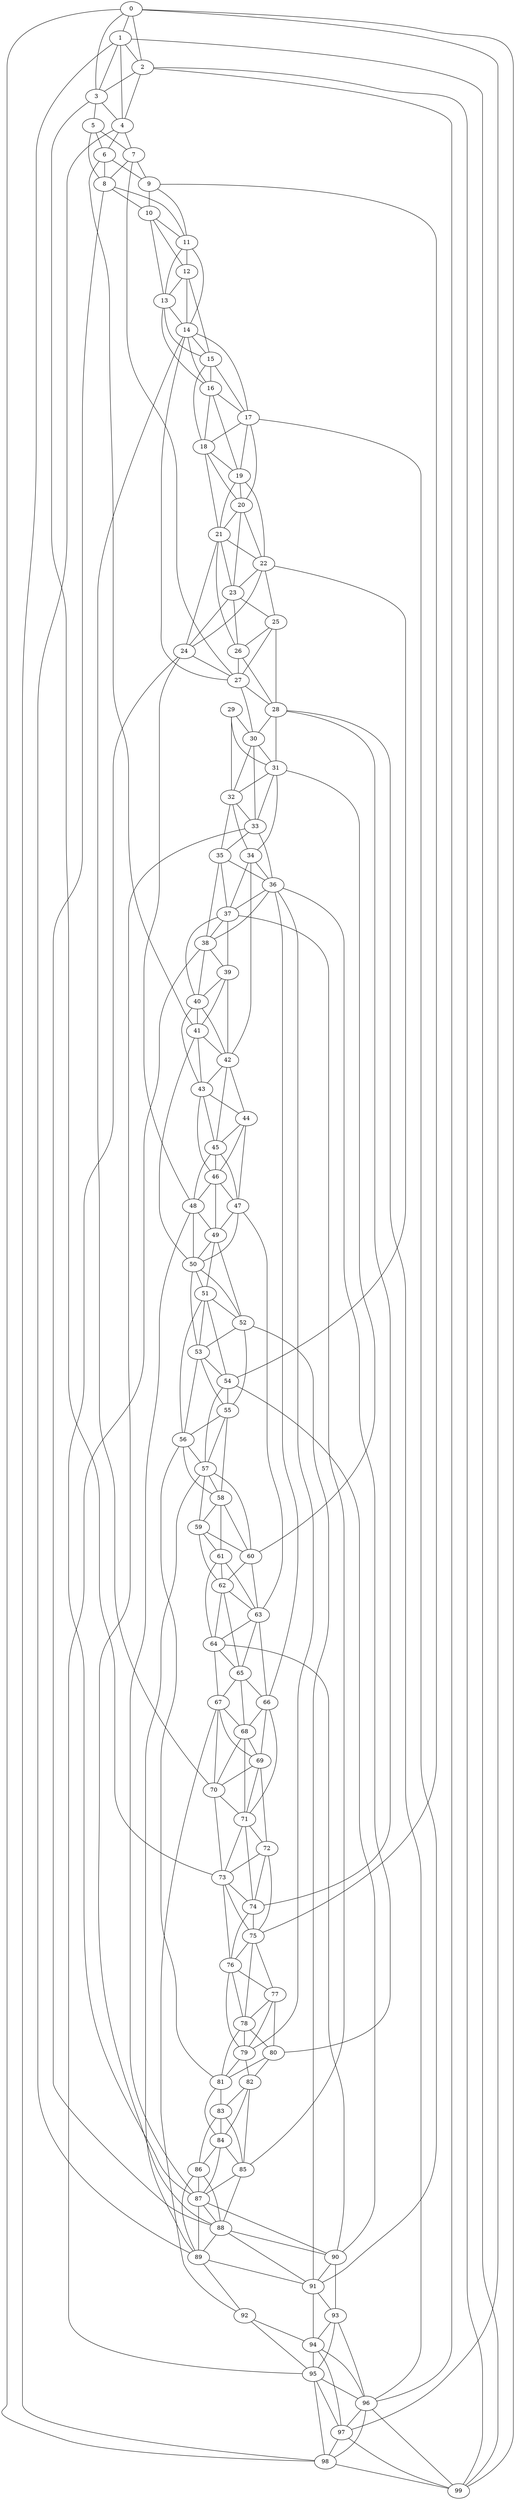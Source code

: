 strict graph "watts_strogatz_graph(100,6,0.1)" {
0;
1;
2;
3;
4;
5;
6;
7;
8;
9;
10;
11;
12;
13;
14;
15;
16;
17;
18;
19;
20;
21;
22;
23;
24;
25;
26;
27;
28;
29;
30;
31;
32;
33;
34;
35;
36;
37;
38;
39;
40;
41;
42;
43;
44;
45;
46;
47;
48;
49;
50;
51;
52;
53;
54;
55;
56;
57;
58;
59;
60;
61;
62;
63;
64;
65;
66;
67;
68;
69;
70;
71;
72;
73;
74;
75;
76;
77;
78;
79;
80;
81;
82;
83;
84;
85;
86;
87;
88;
89;
90;
91;
92;
93;
94;
95;
96;
97;
98;
99;
0 -- 1  [is_available=True, prob="0.365337607583"];
0 -- 2  [is_available=True, prob="0.887632171109"];
0 -- 3  [is_available=True, prob="1.0"];
0 -- 97  [is_available=True, prob="0.409542424575"];
0 -- 98  [is_available=True, prob="0.778049423621"];
0 -- 99  [is_available=True, prob="0.133529766874"];
1 -- 2  [is_available=True, prob="0.293041345444"];
1 -- 99  [is_available=True, prob="0.066162871888"];
1 -- 4  [is_available=True, prob="0.66456325761"];
1 -- 98  [is_available=True, prob="1.0"];
1 -- 3  [is_available=True, prob="0.203092920442"];
2 -- 3  [is_available=True, prob="1.0"];
2 -- 4  [is_available=True, prob="0.888797805684"];
2 -- 96  [is_available=True, prob="0.489768283896"];
2 -- 99  [is_available=True, prob="1.0"];
3 -- 4  [is_available=True, prob="0.366603285587"];
3 -- 5  [is_available=True, prob="0.957696419038"];
3 -- 73  [is_available=True, prob="0.180305466048"];
4 -- 6  [is_available=True, prob="0.63240428238"];
4 -- 7  [is_available=True, prob="1.0"];
4 -- 89  [is_available=True, prob="0.438925808694"];
5 -- 6  [is_available=True, prob="0.407101876914"];
5 -- 7  [is_available=True, prob="1.0"];
5 -- 8  [is_available=True, prob="0.42342668146"];
6 -- 8  [is_available=True, prob="1.0"];
6 -- 9  [is_available=True, prob="0.673326797183"];
6 -- 41  [is_available=True, prob="1.0"];
7 -- 8  [is_available=True, prob="0.0844310907864"];
7 -- 9  [is_available=True, prob="0.0783928975092"];
7 -- 27  [is_available=True, prob="1.0"];
8 -- 10  [is_available=True, prob="1.0"];
8 -- 11  [is_available=True, prob="0.306984256146"];
8 -- 88  [is_available=True, prob="1.0"];
9 -- 75  [is_available=True, prob="0.425220816364"];
9 -- 10  [is_available=True, prob="0.654227114831"];
9 -- 11  [is_available=True, prob="0.145584988111"];
10 -- 11  [is_available=True, prob="0.988811994371"];
10 -- 12  [is_available=True, prob="0.6817660034"];
10 -- 13  [is_available=True, prob="0.409965086795"];
11 -- 12  [is_available=True, prob="0.276934105959"];
11 -- 13  [is_available=True, prob="0.345029356215"];
11 -- 14  [is_available=True, prob="0.443388494745"];
12 -- 13  [is_available=True, prob="0.231865507252"];
12 -- 14  [is_available=True, prob="0.840129786952"];
12 -- 15  [is_available=True, prob="1.0"];
13 -- 14  [is_available=True, prob="0.0384070991585"];
13 -- 15  [is_available=True, prob="0.434038785459"];
13 -- 16  [is_available=True, prob="0.428711493768"];
14 -- 70  [is_available=True, prob="0.169184958978"];
14 -- 15  [is_available=True, prob="0.0919511688834"];
14 -- 16  [is_available=True, prob="1.0"];
14 -- 17  [is_available=True, prob="0.61444543454"];
14 -- 27  [is_available=True, prob="0.467325382765"];
15 -- 16  [is_available=True, prob="0.590151512296"];
15 -- 17  [is_available=True, prob="0.839196880916"];
15 -- 18  [is_available=True, prob="0.61730061218"];
16 -- 17  [is_available=True, prob="1.0"];
16 -- 18  [is_available=True, prob="0.123257321464"];
16 -- 19  [is_available=True, prob="0.201061927069"];
17 -- 18  [is_available=True, prob="0.991215751636"];
17 -- 19  [is_available=True, prob="0.315233245503"];
17 -- 20  [is_available=True, prob="1.0"];
17 -- 91  [is_available=True, prob="1.0"];
18 -- 19  [is_available=True, prob="0.714731581129"];
18 -- 20  [is_available=True, prob="0.612152757286"];
18 -- 21  [is_available=True, prob="0.303781591464"];
19 -- 20  [is_available=True, prob="1.0"];
19 -- 21  [is_available=True, prob="0.307325257691"];
19 -- 22  [is_available=True, prob="1.0"];
20 -- 21  [is_available=True, prob="1.0"];
20 -- 22  [is_available=True, prob="0.461048411971"];
20 -- 23  [is_available=True, prob="0.0290169902372"];
21 -- 22  [is_available=True, prob="1.0"];
21 -- 23  [is_available=True, prob="0.0643173193092"];
21 -- 24  [is_available=True, prob="0.768208189136"];
21 -- 26  [is_available=True, prob="0.329051453056"];
22 -- 54  [is_available=True, prob="0.572498881576"];
22 -- 23  [is_available=True, prob="0.763766511136"];
22 -- 24  [is_available=True, prob="0.838986184459"];
22 -- 25  [is_available=True, prob="0.107018902021"];
23 -- 24  [is_available=True, prob="0.91532085641"];
23 -- 25  [is_available=True, prob="0.91823266136"];
23 -- 26  [is_available=True, prob="0.607282990313"];
24 -- 87  [is_available=True, prob="0.53148136325"];
24 -- 48  [is_available=True, prob="1.0"];
24 -- 27  [is_available=True, prob="0.101319208174"];
25 -- 26  [is_available=True, prob="0.499125514617"];
25 -- 27  [is_available=True, prob="0.750315116211"];
25 -- 28  [is_available=True, prob="0.979419427576"];
26 -- 27  [is_available=True, prob="0.601274811281"];
26 -- 28  [is_available=True, prob="0.238454695038"];
27 -- 28  [is_available=True, prob="0.989400693466"];
27 -- 30  [is_available=True, prob="0.596993415513"];
28 -- 96  [is_available=True, prob="0.734966876493"];
28 -- 74  [is_available=True, prob="0.0831438369021"];
28 -- 30  [is_available=True, prob="0.0216671790904"];
28 -- 31  [is_available=True, prob="1.0"];
29 -- 32  [is_available=True, prob="0.659222321546"];
29 -- 30  [is_available=True, prob="0.336862866492"];
29 -- 31  [is_available=True, prob="1.0"];
30 -- 32  [is_available=True, prob="0.993377663017"];
30 -- 33  [is_available=True, prob="0.855283116719"];
30 -- 31  [is_available=True, prob="0.567881088062"];
31 -- 32  [is_available=True, prob="0.320501379847"];
31 -- 33  [is_available=True, prob="0.502389276612"];
31 -- 34  [is_available=True, prob="0.375534146821"];
31 -- 60  [is_available=True, prob="0.18925138886"];
32 -- 33  [is_available=True, prob="0.544347923079"];
32 -- 34  [is_available=True, prob="0.887408123322"];
32 -- 35  [is_available=True, prob="0.638578507361"];
33 -- 35  [is_available=True, prob="1.0"];
33 -- 36  [is_available=True, prob="0.953215944565"];
33 -- 88  [is_available=True, prob="0.846556602304"];
34 -- 36  [is_available=True, prob="0.0307115973669"];
34 -- 37  [is_available=True, prob="0.0521243088505"];
34 -- 42  [is_available=True, prob="0.184386783144"];
35 -- 36  [is_available=True, prob="0.531078311121"];
35 -- 37  [is_available=True, prob="0.155247143026"];
35 -- 38  [is_available=True, prob="0.56012998476"];
36 -- 37  [is_available=True, prob="0.983266540908"];
36 -- 38  [is_available=True, prob="0.250554509417"];
36 -- 66  [is_available=True, prob="0.356412673981"];
36 -- 79  [is_available=True, prob="0.67545522522"];
36 -- 80  [is_available=True, prob="1.0"];
37 -- 38  [is_available=True, prob="0.205579225504"];
37 -- 39  [is_available=True, prob="0.567537391924"];
37 -- 40  [is_available=True, prob="1.0"];
37 -- 85  [is_available=True, prob="1.0"];
38 -- 39  [is_available=True, prob="0.840266256544"];
38 -- 40  [is_available=True, prob="0.189733319547"];
38 -- 95  [is_available=True, prob="1.0"];
39 -- 40  [is_available=True, prob="0.892086893827"];
39 -- 41  [is_available=True, prob="0.869387231509"];
39 -- 42  [is_available=True, prob="1.0"];
40 -- 41  [is_available=True, prob="1.0"];
40 -- 42  [is_available=True, prob="0.97630207174"];
40 -- 43  [is_available=True, prob="0.282970947291"];
41 -- 42  [is_available=True, prob="0.938158137651"];
41 -- 43  [is_available=True, prob="0.790673280862"];
41 -- 50  [is_available=True, prob="0.296250127123"];
42 -- 43  [is_available=True, prob="0.359119426984"];
42 -- 44  [is_available=True, prob="0.357741952201"];
42 -- 45  [is_available=True, prob="1.0"];
43 -- 44  [is_available=True, prob="1.0"];
43 -- 45  [is_available=True, prob="0.287683025841"];
43 -- 46  [is_available=True, prob="0.940736441551"];
44 -- 45  [is_available=True, prob="0.689475510457"];
44 -- 46  [is_available=True, prob="0.572580919102"];
44 -- 47  [is_available=True, prob="1.0"];
45 -- 46  [is_available=True, prob="0.933726649355"];
45 -- 47  [is_available=True, prob="1.0"];
45 -- 48  [is_available=True, prob="0.142624461746"];
46 -- 47  [is_available=True, prob="0.551512915018"];
46 -- 48  [is_available=True, prob="1.0"];
46 -- 49  [is_available=True, prob="1.0"];
47 -- 49  [is_available=True, prob="1.0"];
47 -- 50  [is_available=True, prob="0.107260547122"];
47 -- 63  [is_available=True, prob="1.0"];
48 -- 49  [is_available=True, prob="0.563806938116"];
48 -- 50  [is_available=True, prob="0.884577132698"];
48 -- 87  [is_available=True, prob="1.0"];
49 -- 50  [is_available=True, prob="0.445278549221"];
49 -- 51  [is_available=True, prob="0.535287228044"];
49 -- 52  [is_available=True, prob="0.0289383161474"];
50 -- 51  [is_available=True, prob="0.117557186581"];
50 -- 52  [is_available=True, prob="0.343992752879"];
50 -- 53  [is_available=True, prob="1.0"];
51 -- 52  [is_available=True, prob="0.368063184241"];
51 -- 53  [is_available=True, prob="0.794706391227"];
51 -- 54  [is_available=True, prob="1.0"];
51 -- 56  [is_available=True, prob="0.744244319488"];
52 -- 53  [is_available=True, prob="0.759045874882"];
52 -- 55  [is_available=True, prob="1.0"];
52 -- 91  [is_available=True, prob="0.803077521337"];
53 -- 54  [is_available=True, prob="0.166139578472"];
53 -- 55  [is_available=True, prob="1.0"];
53 -- 56  [is_available=True, prob="1.0"];
54 -- 55  [is_available=True, prob="0.542785568964"];
54 -- 57  [is_available=True, prob="0.34822533583"];
54 -- 90  [is_available=True, prob="0.641099199224"];
55 -- 56  [is_available=True, prob="0.032705761945"];
55 -- 57  [is_available=True, prob="1.0"];
55 -- 58  [is_available=True, prob="1.0"];
56 -- 81  [is_available=True, prob="1.0"];
56 -- 57  [is_available=True, prob="0.0865970025629"];
56 -- 58  [is_available=True, prob="0.00638158583988"];
57 -- 89  [is_available=True, prob="0.319169811132"];
57 -- 58  [is_available=True, prob="0.904894839412"];
57 -- 59  [is_available=True, prob="0.451974634951"];
57 -- 60  [is_available=True, prob="0.998208675424"];
58 -- 59  [is_available=True, prob="0.924027158104"];
58 -- 60  [is_available=True, prob="0.60391026655"];
58 -- 61  [is_available=True, prob="1.0"];
59 -- 60  [is_available=True, prob="0.771312203022"];
59 -- 61  [is_available=True, prob="1.0"];
59 -- 62  [is_available=True, prob="0.708176252505"];
60 -- 62  [is_available=True, prob="0.333635808328"];
60 -- 63  [is_available=True, prob="0.44223480138"];
61 -- 64  [is_available=True, prob="0.842244872827"];
61 -- 62  [is_available=True, prob="1.0"];
61 -- 63  [is_available=True, prob="0.961215146229"];
62 -- 64  [is_available=True, prob="0.430174544197"];
62 -- 65  [is_available=True, prob="0.38395614057"];
62 -- 63  [is_available=True, prob="0.245725903217"];
63 -- 64  [is_available=True, prob="0.73509308994"];
63 -- 65  [is_available=True, prob="0.555326212491"];
63 -- 66  [is_available=True, prob="0.905310136861"];
64 -- 65  [is_available=True, prob="0.732809830129"];
64 -- 67  [is_available=True, prob="1.0"];
64 -- 90  [is_available=True, prob="1.0"];
65 -- 66  [is_available=True, prob="1.0"];
65 -- 67  [is_available=True, prob="1.0"];
65 -- 68  [is_available=True, prob="0.664898224728"];
66 -- 68  [is_available=True, prob="0.543749291281"];
66 -- 69  [is_available=True, prob="1.0"];
66 -- 71  [is_available=True, prob="0.0647659789406"];
67 -- 68  [is_available=True, prob="0.0826840441389"];
67 -- 69  [is_available=True, prob="0.632573701447"];
67 -- 70  [is_available=True, prob="1.0"];
67 -- 92  [is_available=True, prob="0.214916857486"];
68 -- 69  [is_available=True, prob="1.0"];
68 -- 70  [is_available=True, prob="0.502204040534"];
68 -- 71  [is_available=True, prob="0.601990464309"];
69 -- 70  [is_available=True, prob="1.0"];
69 -- 71  [is_available=True, prob="0.0692039967186"];
69 -- 72  [is_available=True, prob="0.128368762036"];
70 -- 71  [is_available=True, prob="1.0"];
70 -- 73  [is_available=True, prob="0.122088595564"];
71 -- 72  [is_available=True, prob="0.598981963174"];
71 -- 73  [is_available=True, prob="0.623683924082"];
71 -- 74  [is_available=True, prob="1.0"];
72 -- 73  [is_available=True, prob="1.0"];
72 -- 74  [is_available=True, prob="1.0"];
72 -- 75  [is_available=True, prob="1.0"];
73 -- 74  [is_available=True, prob="0.330511210726"];
73 -- 75  [is_available=True, prob="0.0275487029024"];
73 -- 76  [is_available=True, prob="0.781056974235"];
74 -- 75  [is_available=True, prob="0.419225546121"];
74 -- 76  [is_available=True, prob="1.0"];
75 -- 76  [is_available=True, prob="1.0"];
75 -- 77  [is_available=True, prob="0.857481817484"];
75 -- 78  [is_available=True, prob="1.0"];
76 -- 77  [is_available=True, prob="1.0"];
76 -- 78  [is_available=True, prob="0.646212749024"];
76 -- 79  [is_available=True, prob="0.114243531521"];
77 -- 78  [is_available=True, prob="1.0"];
77 -- 79  [is_available=True, prob="0.483883085169"];
77 -- 80  [is_available=True, prob="0.554035101863"];
78 -- 79  [is_available=True, prob="0.674013659093"];
78 -- 80  [is_available=True, prob="0.231766943619"];
78 -- 81  [is_available=True, prob="0.270663003744"];
79 -- 81  [is_available=True, prob="1.0"];
79 -- 82  [is_available=True, prob="1.0"];
80 -- 81  [is_available=True, prob="0.640905787107"];
80 -- 82  [is_available=True, prob="1.0"];
81 -- 83  [is_available=True, prob="0.274874923325"];
81 -- 84  [is_available=True, prob="0.53552532004"];
82 -- 83  [is_available=True, prob="0.855827414667"];
82 -- 84  [is_available=True, prob="1.0"];
82 -- 85  [is_available=True, prob="0.0402314432405"];
83 -- 84  [is_available=True, prob="0.115666279868"];
83 -- 85  [is_available=True, prob="0.502462039068"];
83 -- 86  [is_available=True, prob="0.246685325254"];
84 -- 85  [is_available=True, prob="1.0"];
84 -- 86  [is_available=True, prob="0.395705613458"];
84 -- 87  [is_available=True, prob="0.391605755681"];
85 -- 87  [is_available=True, prob="0.601814567607"];
85 -- 88  [is_available=True, prob="1.0"];
86 -- 87  [is_available=True, prob="1.0"];
86 -- 88  [is_available=True, prob="1.0"];
86 -- 89  [is_available=True, prob="0.625175335121"];
87 -- 88  [is_available=True, prob="1.0"];
87 -- 89  [is_available=True, prob="1.0"];
87 -- 90  [is_available=True, prob="1.0"];
88 -- 89  [is_available=True, prob="0.300654823214"];
88 -- 90  [is_available=True, prob="0.299755299916"];
88 -- 91  [is_available=True, prob="0.183425777331"];
89 -- 91  [is_available=True, prob="1.0"];
89 -- 92  [is_available=True, prob="0.719550023155"];
90 -- 91  [is_available=True, prob="0.316484550719"];
90 -- 93  [is_available=True, prob="0.0160220470405"];
91 -- 93  [is_available=True, prob="1.0"];
91 -- 94  [is_available=True, prob="0.687137643985"];
92 -- 94  [is_available=True, prob="1.0"];
92 -- 95  [is_available=True, prob="0.179692897569"];
93 -- 96  [is_available=True, prob="0.483964676904"];
93 -- 94  [is_available=True, prob="1.0"];
93 -- 95  [is_available=True, prob="1.0"];
94 -- 96  [is_available=True, prob="0.295827991365"];
94 -- 97  [is_available=True, prob="0.251025518034"];
94 -- 95  [is_available=True, prob="0.701286978763"];
95 -- 96  [is_available=True, prob="0.122788353516"];
95 -- 97  [is_available=True, prob="0.203639392998"];
95 -- 98  [is_available=True, prob="0.87183283651"];
96 -- 97  [is_available=True, prob="0.808705988471"];
96 -- 98  [is_available=True, prob="0.173101612428"];
96 -- 99  [is_available=True, prob="1.0"];
97 -- 98  [is_available=True, prob="0.650771293846"];
97 -- 99  [is_available=True, prob="0.475443032976"];
98 -- 99  [is_available=True, prob="0.502859458752"];
}
